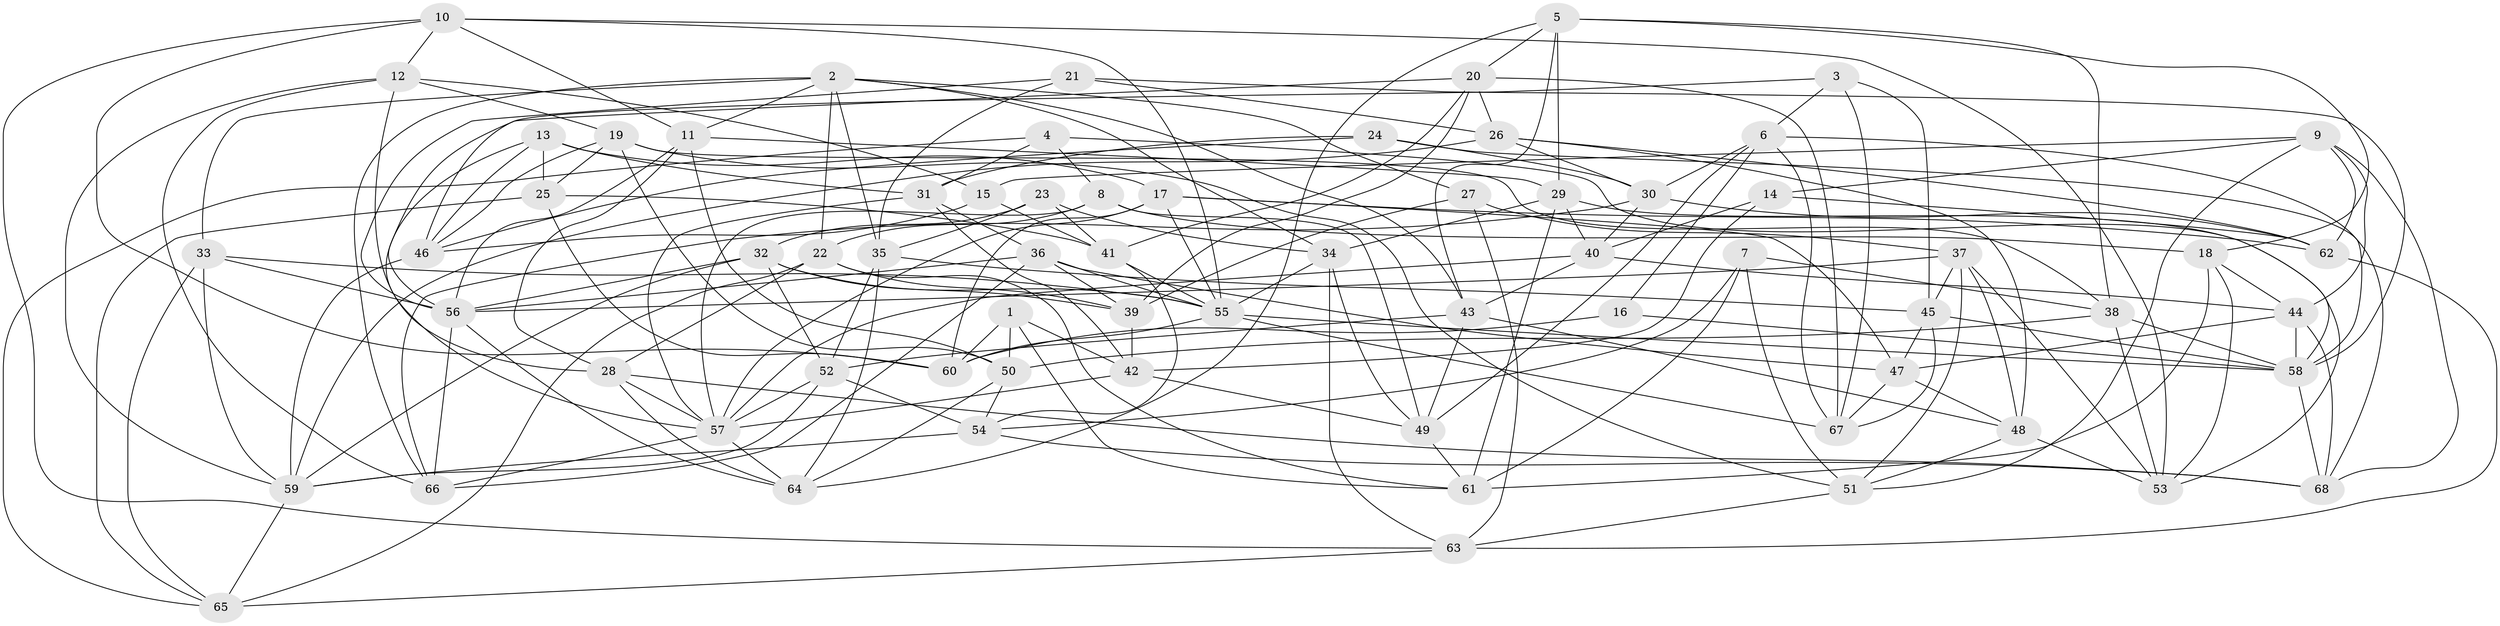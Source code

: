 // original degree distribution, {4: 1.0}
// Generated by graph-tools (version 1.1) at 2025/27/03/09/25 03:27:01]
// undirected, 68 vertices, 199 edges
graph export_dot {
graph [start="1"]
  node [color=gray90,style=filled];
  1;
  2;
  3;
  4;
  5;
  6;
  7;
  8;
  9;
  10;
  11;
  12;
  13;
  14;
  15;
  16;
  17;
  18;
  19;
  20;
  21;
  22;
  23;
  24;
  25;
  26;
  27;
  28;
  29;
  30;
  31;
  32;
  33;
  34;
  35;
  36;
  37;
  38;
  39;
  40;
  41;
  42;
  43;
  44;
  45;
  46;
  47;
  48;
  49;
  50;
  51;
  52;
  53;
  54;
  55;
  56;
  57;
  58;
  59;
  60;
  61;
  62;
  63;
  64;
  65;
  66;
  67;
  68;
  1 -- 42 [weight=1.0];
  1 -- 50 [weight=1.0];
  1 -- 60 [weight=1.0];
  1 -- 61 [weight=1.0];
  2 -- 11 [weight=1.0];
  2 -- 22 [weight=1.0];
  2 -- 27 [weight=1.0];
  2 -- 33 [weight=1.0];
  2 -- 34 [weight=1.0];
  2 -- 35 [weight=1.0];
  2 -- 43 [weight=1.0];
  2 -- 66 [weight=1.0];
  3 -- 6 [weight=1.0];
  3 -- 45 [weight=1.0];
  3 -- 56 [weight=1.0];
  3 -- 67 [weight=1.0];
  4 -- 8 [weight=1.0];
  4 -- 31 [weight=1.0];
  4 -- 58 [weight=1.0];
  4 -- 65 [weight=1.0];
  5 -- 18 [weight=1.0];
  5 -- 20 [weight=1.0];
  5 -- 29 [weight=1.0];
  5 -- 38 [weight=1.0];
  5 -- 43 [weight=1.0];
  5 -- 64 [weight=1.0];
  6 -- 16 [weight=1.0];
  6 -- 30 [weight=1.0];
  6 -- 49 [weight=1.0];
  6 -- 58 [weight=1.0];
  6 -- 67 [weight=1.0];
  7 -- 38 [weight=1.0];
  7 -- 51 [weight=1.0];
  7 -- 54 [weight=1.0];
  7 -- 61 [weight=1.0];
  8 -- 18 [weight=2.0];
  8 -- 22 [weight=1.0];
  8 -- 49 [weight=1.0];
  8 -- 57 [weight=1.0];
  9 -- 14 [weight=1.0];
  9 -- 15 [weight=1.0];
  9 -- 44 [weight=1.0];
  9 -- 51 [weight=1.0];
  9 -- 62 [weight=1.0];
  9 -- 68 [weight=1.0];
  10 -- 11 [weight=1.0];
  10 -- 12 [weight=1.0];
  10 -- 53 [weight=1.0];
  10 -- 55 [weight=1.0];
  10 -- 60 [weight=1.0];
  10 -- 63 [weight=1.0];
  11 -- 28 [weight=1.0];
  11 -- 29 [weight=1.0];
  11 -- 50 [weight=1.0];
  11 -- 56 [weight=1.0];
  12 -- 15 [weight=1.0];
  12 -- 19 [weight=1.0];
  12 -- 28 [weight=1.0];
  12 -- 59 [weight=1.0];
  12 -- 66 [weight=1.0];
  13 -- 17 [weight=1.0];
  13 -- 25 [weight=2.0];
  13 -- 31 [weight=1.0];
  13 -- 46 [weight=1.0];
  13 -- 57 [weight=1.0];
  14 -- 40 [weight=1.0];
  14 -- 42 [weight=1.0];
  14 -- 62 [weight=1.0];
  15 -- 41 [weight=1.0];
  15 -- 46 [weight=1.0];
  16 -- 58 [weight=2.0];
  16 -- 60 [weight=1.0];
  17 -- 47 [weight=1.0];
  17 -- 55 [weight=1.0];
  17 -- 57 [weight=1.0];
  17 -- 60 [weight=1.0];
  17 -- 62 [weight=1.0];
  18 -- 44 [weight=1.0];
  18 -- 53 [weight=1.0];
  18 -- 61 [weight=1.0];
  19 -- 25 [weight=1.0];
  19 -- 38 [weight=1.0];
  19 -- 46 [weight=1.0];
  19 -- 50 [weight=1.0];
  19 -- 51 [weight=1.0];
  20 -- 26 [weight=1.0];
  20 -- 39 [weight=1.0];
  20 -- 41 [weight=1.0];
  20 -- 46 [weight=1.0];
  20 -- 67 [weight=1.0];
  21 -- 26 [weight=1.0];
  21 -- 35 [weight=1.0];
  21 -- 56 [weight=1.0];
  21 -- 58 [weight=1.0];
  22 -- 28 [weight=1.0];
  22 -- 39 [weight=1.0];
  22 -- 61 [weight=1.0];
  22 -- 65 [weight=1.0];
  23 -- 32 [weight=1.0];
  23 -- 34 [weight=1.0];
  23 -- 35 [weight=1.0];
  23 -- 41 [weight=1.0];
  24 -- 30 [weight=1.0];
  24 -- 31 [weight=1.0];
  24 -- 46 [weight=1.0];
  24 -- 68 [weight=1.0];
  25 -- 41 [weight=1.0];
  25 -- 60 [weight=1.0];
  25 -- 65 [weight=1.0];
  26 -- 30 [weight=1.0];
  26 -- 48 [weight=1.0];
  26 -- 59 [weight=1.0];
  26 -- 62 [weight=1.0];
  27 -- 37 [weight=1.0];
  27 -- 39 [weight=1.0];
  27 -- 63 [weight=1.0];
  28 -- 57 [weight=1.0];
  28 -- 64 [weight=1.0];
  28 -- 68 [weight=1.0];
  29 -- 34 [weight=1.0];
  29 -- 40 [weight=1.0];
  29 -- 53 [weight=1.0];
  29 -- 61 [weight=1.0];
  30 -- 40 [weight=1.0];
  30 -- 62 [weight=1.0];
  30 -- 66 [weight=1.0];
  31 -- 36 [weight=1.0];
  31 -- 42 [weight=1.0];
  31 -- 57 [weight=1.0];
  32 -- 39 [weight=1.0];
  32 -- 52 [weight=1.0];
  32 -- 55 [weight=1.0];
  32 -- 56 [weight=1.0];
  32 -- 59 [weight=1.0];
  33 -- 55 [weight=1.0];
  33 -- 56 [weight=2.0];
  33 -- 59 [weight=1.0];
  33 -- 65 [weight=1.0];
  34 -- 49 [weight=1.0];
  34 -- 55 [weight=1.0];
  34 -- 63 [weight=1.0];
  35 -- 45 [weight=1.0];
  35 -- 52 [weight=1.0];
  35 -- 64 [weight=1.0];
  36 -- 39 [weight=1.0];
  36 -- 47 [weight=1.0];
  36 -- 55 [weight=1.0];
  36 -- 56 [weight=1.0];
  36 -- 66 [weight=1.0];
  37 -- 45 [weight=1.0];
  37 -- 48 [weight=1.0];
  37 -- 51 [weight=1.0];
  37 -- 53 [weight=1.0];
  37 -- 56 [weight=1.0];
  38 -- 50 [weight=1.0];
  38 -- 53 [weight=1.0];
  38 -- 58 [weight=1.0];
  39 -- 42 [weight=1.0];
  40 -- 43 [weight=1.0];
  40 -- 44 [weight=1.0];
  40 -- 57 [weight=1.0];
  41 -- 54 [weight=1.0];
  41 -- 55 [weight=1.0];
  42 -- 49 [weight=1.0];
  42 -- 57 [weight=1.0];
  43 -- 48 [weight=1.0];
  43 -- 49 [weight=1.0];
  43 -- 52 [weight=1.0];
  44 -- 47 [weight=1.0];
  44 -- 58 [weight=1.0];
  44 -- 68 [weight=1.0];
  45 -- 47 [weight=1.0];
  45 -- 58 [weight=1.0];
  45 -- 67 [weight=1.0];
  46 -- 59 [weight=1.0];
  47 -- 48 [weight=1.0];
  47 -- 67 [weight=1.0];
  48 -- 51 [weight=1.0];
  48 -- 53 [weight=1.0];
  49 -- 61 [weight=1.0];
  50 -- 54 [weight=1.0];
  50 -- 64 [weight=1.0];
  51 -- 63 [weight=1.0];
  52 -- 54 [weight=1.0];
  52 -- 57 [weight=1.0];
  52 -- 59 [weight=1.0];
  54 -- 59 [weight=1.0];
  54 -- 68 [weight=1.0];
  55 -- 58 [weight=1.0];
  55 -- 60 [weight=1.0];
  55 -- 67 [weight=1.0];
  56 -- 64 [weight=1.0];
  56 -- 66 [weight=1.0];
  57 -- 64 [weight=1.0];
  57 -- 66 [weight=1.0];
  58 -- 68 [weight=1.0];
  59 -- 65 [weight=1.0];
  62 -- 63 [weight=1.0];
  63 -- 65 [weight=1.0];
}

